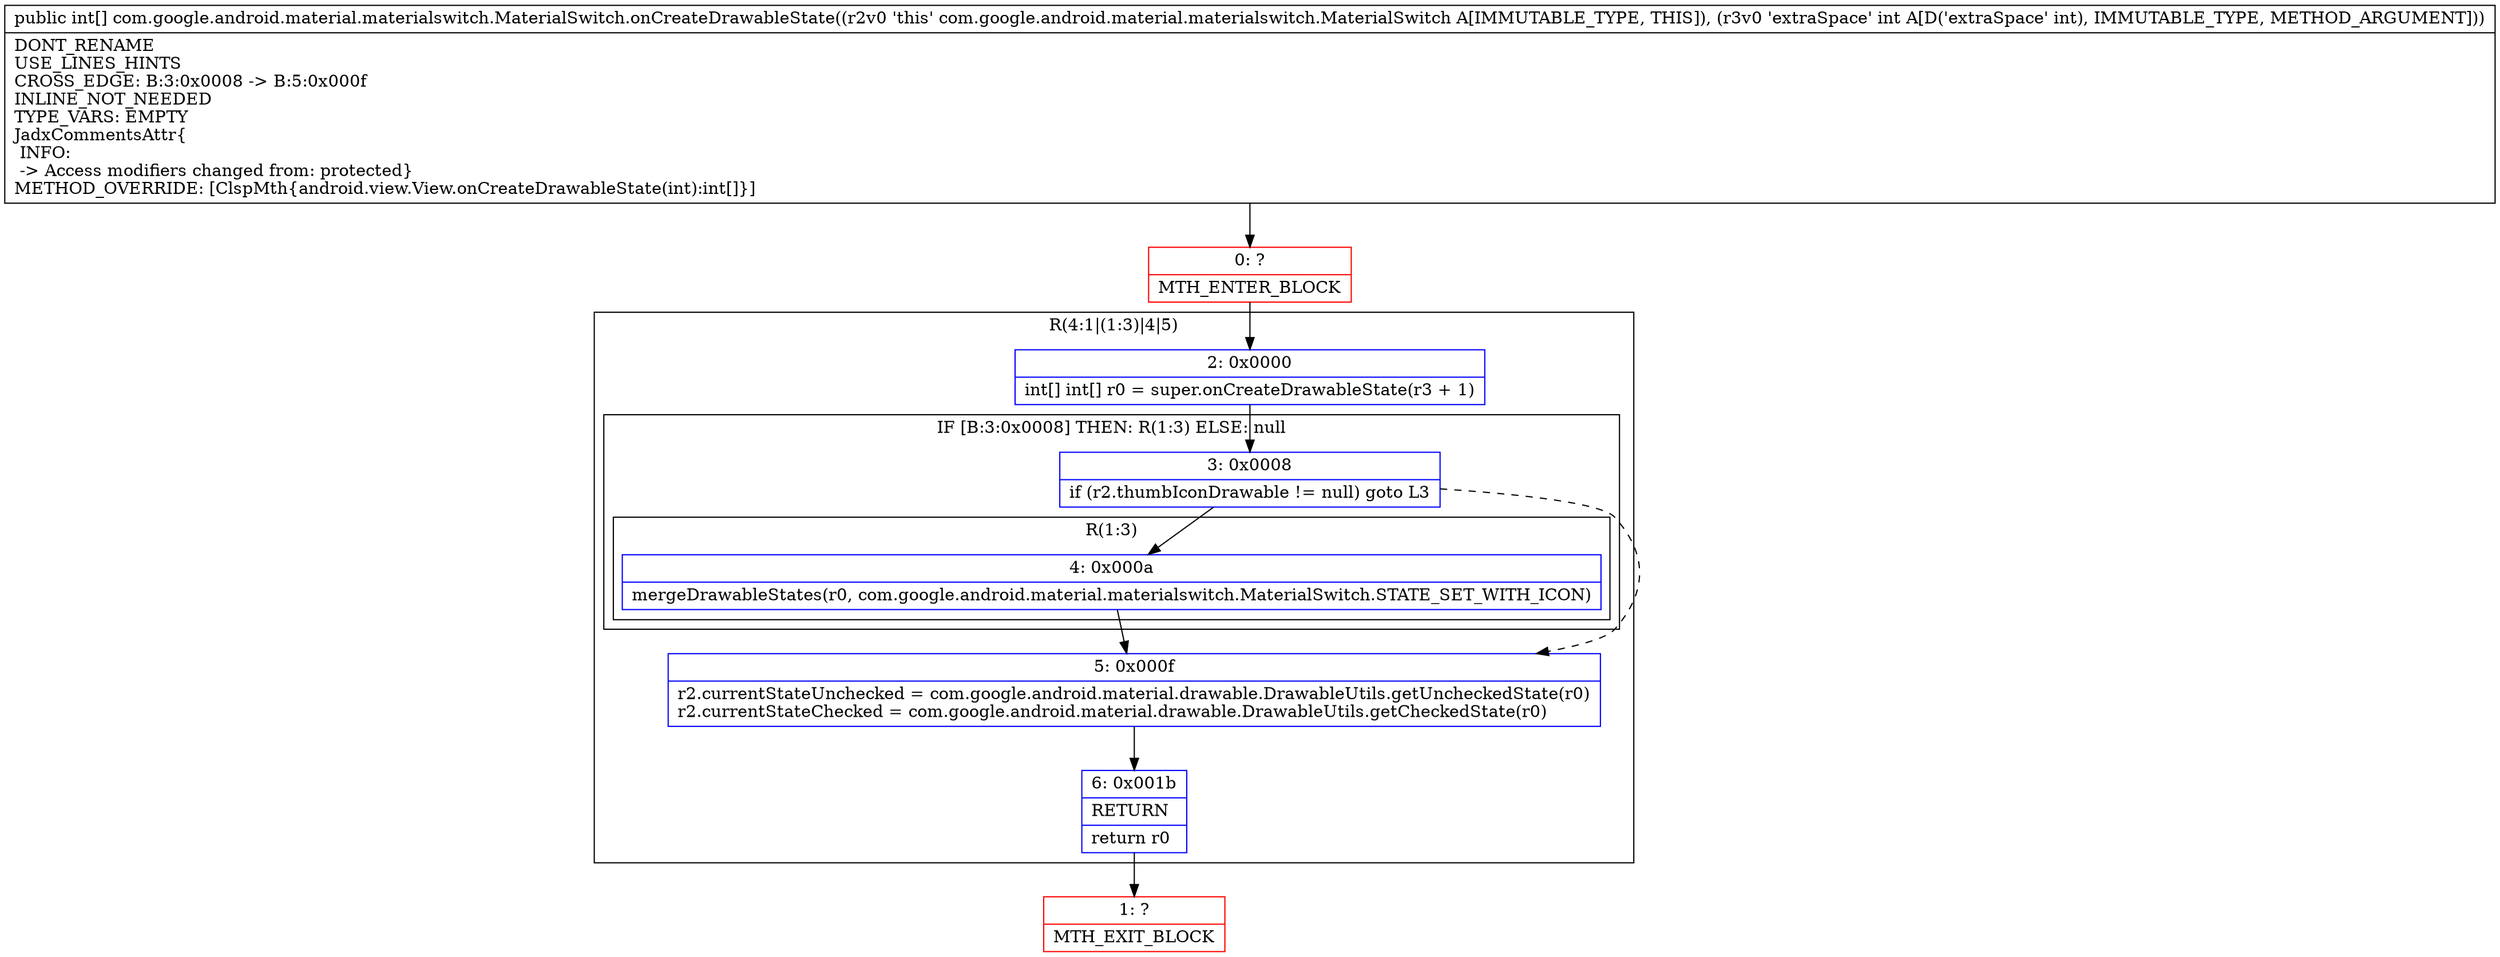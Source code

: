 digraph "CFG forcom.google.android.material.materialswitch.MaterialSwitch.onCreateDrawableState(I)[I" {
subgraph cluster_Region_980902525 {
label = "R(4:1|(1:3)|4|5)";
node [shape=record,color=blue];
Node_2 [shape=record,label="{2\:\ 0x0000|int[] int[] r0 = super.onCreateDrawableState(r3 + 1)\l}"];
subgraph cluster_IfRegion_1013887060 {
label = "IF [B:3:0x0008] THEN: R(1:3) ELSE: null";
node [shape=record,color=blue];
Node_3 [shape=record,label="{3\:\ 0x0008|if (r2.thumbIconDrawable != null) goto L3\l}"];
subgraph cluster_Region_2145078475 {
label = "R(1:3)";
node [shape=record,color=blue];
Node_4 [shape=record,label="{4\:\ 0x000a|mergeDrawableStates(r0, com.google.android.material.materialswitch.MaterialSwitch.STATE_SET_WITH_ICON)\l}"];
}
}
Node_5 [shape=record,label="{5\:\ 0x000f|r2.currentStateUnchecked = com.google.android.material.drawable.DrawableUtils.getUncheckedState(r0)\lr2.currentStateChecked = com.google.android.material.drawable.DrawableUtils.getCheckedState(r0)\l}"];
Node_6 [shape=record,label="{6\:\ 0x001b|RETURN\l|return r0\l}"];
}
Node_0 [shape=record,color=red,label="{0\:\ ?|MTH_ENTER_BLOCK\l}"];
Node_1 [shape=record,color=red,label="{1\:\ ?|MTH_EXIT_BLOCK\l}"];
MethodNode[shape=record,label="{public int[] com.google.android.material.materialswitch.MaterialSwitch.onCreateDrawableState((r2v0 'this' com.google.android.material.materialswitch.MaterialSwitch A[IMMUTABLE_TYPE, THIS]), (r3v0 'extraSpace' int A[D('extraSpace' int), IMMUTABLE_TYPE, METHOD_ARGUMENT]))  | DONT_RENAME\lUSE_LINES_HINTS\lCROSS_EDGE: B:3:0x0008 \-\> B:5:0x000f\lINLINE_NOT_NEEDED\lTYPE_VARS: EMPTY\lJadxCommentsAttr\{\l INFO: \l \-\> Access modifiers changed from: protected\}\lMETHOD_OVERRIDE: [ClspMth\{android.view.View.onCreateDrawableState(int):int[]\}]\l}"];
MethodNode -> Node_0;Node_2 -> Node_3;
Node_3 -> Node_4;
Node_3 -> Node_5[style=dashed];
Node_4 -> Node_5;
Node_5 -> Node_6;
Node_6 -> Node_1;
Node_0 -> Node_2;
}

